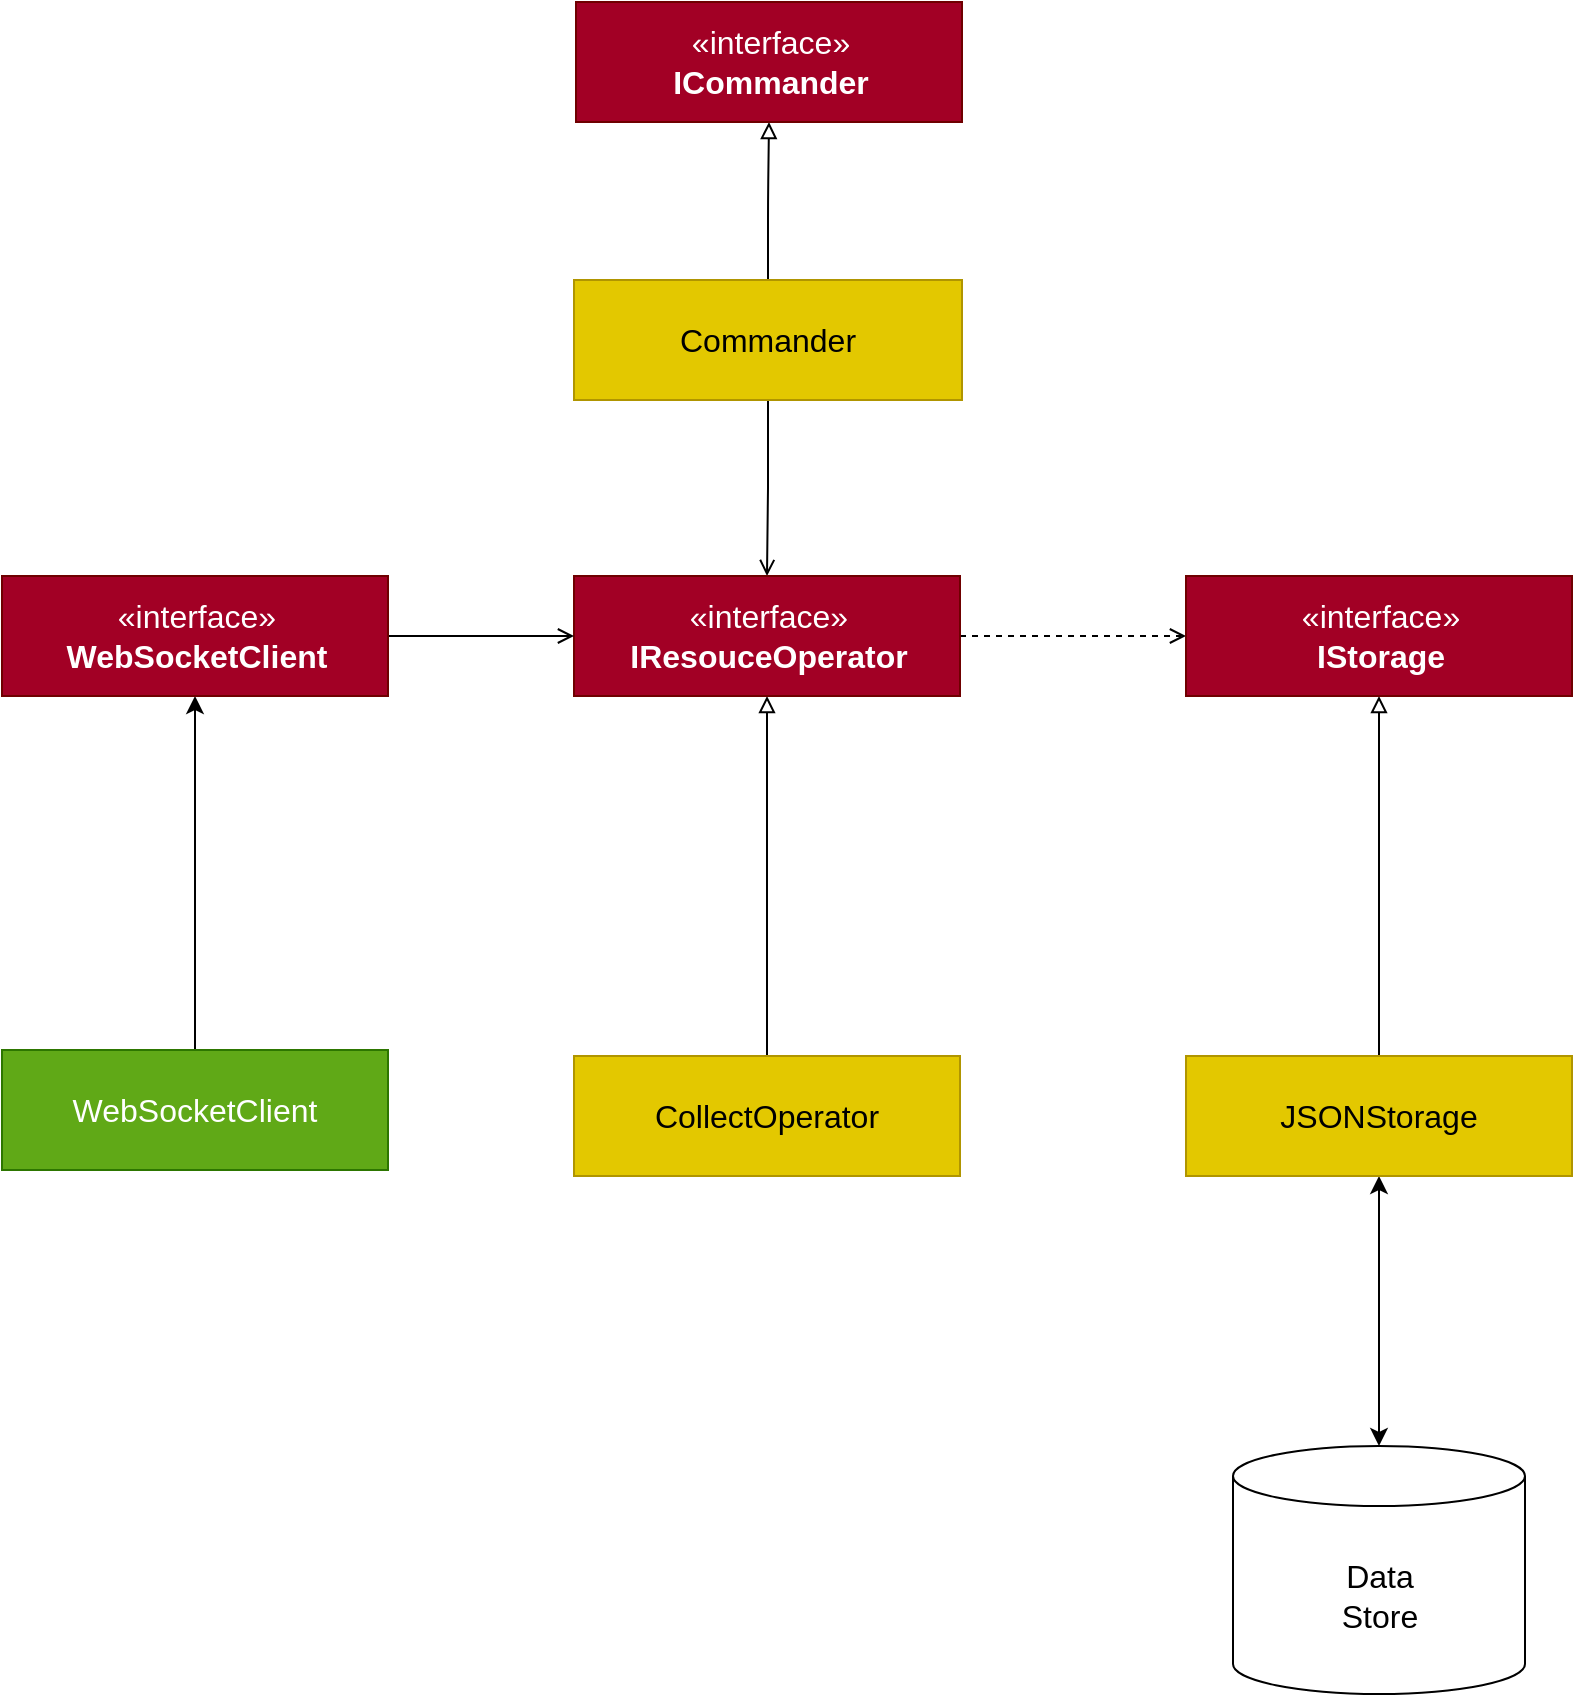 <mxfile>
    <diagram id="gc295pnCZp4UDMRrbmP4" name="第1頁">
        <mxGraphModel dx="1987" dy="1155" grid="0" gridSize="10" guides="1" tooltips="1" connect="1" arrows="1" fold="1" page="0" pageScale="1" pageWidth="850" pageHeight="1100" math="0" shadow="0">
            <root>
                <mxCell id="0"/>
                <mxCell id="1" parent="0"/>
                <mxCell id="16" style="edgeStyle=orthogonalEdgeStyle;html=1;exitX=0.5;exitY=1;exitDx=0;exitDy=0;fontSize=16;endArrow=open;endFill=0;entryX=0.5;entryY=0;entryDx=0;entryDy=0;rounded=0;" parent="1" source="2" target="26" edge="1">
                    <mxGeometry relative="1" as="geometry">
                        <mxPoint x="318.5" y="367" as="targetPoint"/>
                    </mxGeometry>
                </mxCell>
                <mxCell id="23" style="edgeStyle=orthogonalEdgeStyle;html=1;exitX=0.5;exitY=0;exitDx=0;exitDy=0;entryX=0.5;entryY=1;entryDx=0;entryDy=0;fontSize=16;startArrow=none;startFill=0;endArrow=block;endFill=0;" parent="1" source="2" target="24" edge="1">
                    <mxGeometry relative="1" as="geometry">
                        <mxPoint x="312.5" y="164" as="targetPoint"/>
                    </mxGeometry>
                </mxCell>
                <mxCell id="2" value="Commander" style="rounded=0;whiteSpace=wrap;html=1;fontSize=16;fillColor=#e3c800;strokeColor=#B09500;fontColor=#000000;" parent="1" vertex="1">
                    <mxGeometry x="215" y="219" width="194" height="60" as="geometry"/>
                </mxCell>
                <mxCell id="17" style="edgeStyle=orthogonalEdgeStyle;html=1;exitX=1;exitY=0.5;exitDx=0;exitDy=0;entryX=0;entryY=0.5;entryDx=0;entryDy=0;fontSize=16;endArrow=open;endFill=0;dashed=1;" parent="1" source="26" target="27" edge="1">
                    <mxGeometry relative="1" as="geometry">
                        <mxPoint x="415" y="397" as="sourcePoint"/>
                        <mxPoint x="625" y="397" as="targetPoint"/>
                    </mxGeometry>
                </mxCell>
                <mxCell id="9" style="edgeStyle=orthogonalEdgeStyle;html=1;exitX=0.5;exitY=0;exitDx=0;exitDy=0;fontSize=16;endArrow=block;endFill=0;" parent="1" source="8" target="27" edge="1">
                    <mxGeometry relative="1" as="geometry">
                        <mxPoint x="617.5" y="427" as="targetPoint"/>
                    </mxGeometry>
                </mxCell>
                <mxCell id="41" style="edgeStyle=orthogonalEdgeStyle;rounded=0;html=1;exitX=0.5;exitY=1;exitDx=0;exitDy=0;endArrow=classic;endFill=1;startArrow=classic;startFill=1;" parent="1" source="8" target="14" edge="1">
                    <mxGeometry relative="1" as="geometry"/>
                </mxCell>
                <mxCell id="8" value="JSONStorage" style="rounded=0;whiteSpace=wrap;html=1;fontSize=16;fillColor=#e3c800;fontColor=#000000;strokeColor=#B09500;" parent="1" vertex="1">
                    <mxGeometry x="521" y="607" width="193" height="60" as="geometry"/>
                </mxCell>
                <mxCell id="13" style="edgeStyle=orthogonalEdgeStyle;html=1;exitX=0.5;exitY=0;exitDx=0;exitDy=0;entryX=0.5;entryY=1;entryDx=0;entryDy=0;fontSize=16;endArrow=block;endFill=0;rounded=0;" parent="1" source="10" target="26" edge="1">
                    <mxGeometry relative="1" as="geometry">
                        <mxPoint x="366.75" y="427" as="targetPoint"/>
                    </mxGeometry>
                </mxCell>
                <mxCell id="10" value="CollectOperator" style="rounded=0;whiteSpace=wrap;html=1;fontSize=16;fillColor=#e3c800;fontColor=#000000;strokeColor=#B09500;" parent="1" vertex="1">
                    <mxGeometry x="215" y="607" width="193" height="60" as="geometry"/>
                </mxCell>
                <mxCell id="14" value="Data&lt;br&gt;Store" style="shape=cylinder3;whiteSpace=wrap;html=1;boundedLbl=1;backgroundOutline=1;size=15;fontSize=16;" parent="1" vertex="1">
                    <mxGeometry x="544.5" y="802" width="146" height="124" as="geometry"/>
                </mxCell>
                <mxCell id="24" value="«interface»&lt;br style=&quot;font-size: 16px;&quot;&gt;&lt;b style=&quot;font-size: 16px;&quot;&gt;ICommander&lt;/b&gt;" style="html=1;fillColor=#a20025;strokeColor=#6F0000;fontColor=#ffffff;fontSize=16;" parent="1" vertex="1">
                    <mxGeometry x="216" y="80" width="193" height="60" as="geometry"/>
                </mxCell>
                <mxCell id="26" value="«interface»&lt;br style=&quot;font-size: 16px;&quot;&gt;&lt;b style=&quot;font-size: 16px;&quot;&gt;IResouceOperator&lt;/b&gt;" style="html=1;fillColor=#a20025;strokeColor=#6F0000;fontColor=#ffffff;fontSize=16;" parent="1" vertex="1">
                    <mxGeometry x="215" y="367" width="193" height="60" as="geometry"/>
                </mxCell>
                <mxCell id="27" value="«interface»&lt;br style=&quot;font-size: 16px;&quot;&gt;&lt;b style=&quot;font-size: 16px;&quot;&gt;IStorage&lt;/b&gt;" style="html=1;fillColor=#a20025;strokeColor=#6F0000;fontColor=#ffffff;fontSize=16;" parent="1" vertex="1">
                    <mxGeometry x="521" y="367" width="193" height="60" as="geometry"/>
                </mxCell>
                <mxCell id="44" style="edgeStyle=none;html=1;exitX=0.5;exitY=0;exitDx=0;exitDy=0;" edge="1" parent="1" source="32" target="35">
                    <mxGeometry relative="1" as="geometry"/>
                </mxCell>
                <mxCell id="32" value="WebSocketClient" style="rounded=0;whiteSpace=wrap;html=1;fontSize=16;fillColor=#60a917;fontColor=#ffffff;strokeColor=#2D7600;" parent="1" vertex="1">
                    <mxGeometry x="-71" y="604" width="193" height="60" as="geometry"/>
                </mxCell>
                <mxCell id="37" style="edgeStyle=orthogonalEdgeStyle;rounded=0;html=1;exitX=1;exitY=0.5;exitDx=0;exitDy=0;endArrow=open;endFill=0;" parent="1" source="35" target="26" edge="1">
                    <mxGeometry relative="1" as="geometry"/>
                </mxCell>
                <mxCell id="35" value="«interface»&lt;br style=&quot;font-size: 16px;&quot;&gt;&lt;b style=&quot;font-size: 16px;&quot;&gt;WebSocketClient&lt;/b&gt;" style="html=1;fillColor=#a20025;strokeColor=#6F0000;fontColor=#ffffff;fontSize=16;" parent="1" vertex="1">
                    <mxGeometry x="-71" y="367" width="193" height="60" as="geometry"/>
                </mxCell>
            </root>
        </mxGraphModel>
    </diagram>
</mxfile>